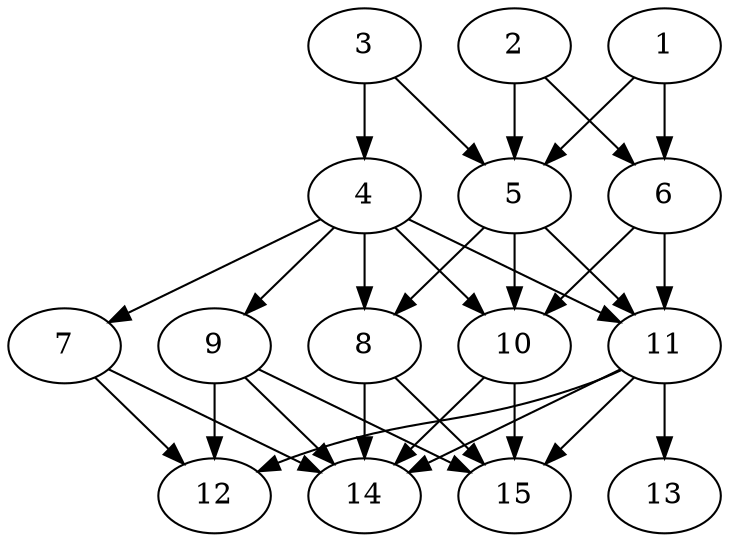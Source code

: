 // DAG automatically generated by daggen at Thu Oct  3 13:59:26 2019
// ./daggen --dot -n 15 --ccr 0.5 --fat 0.7 --regular 0.5 --density 0.9 --mindata 5242880 --maxdata 52428800 
digraph G {
  1 [size="24737792", alpha="0.20", expect_size="12368896"] 
  1 -> 5 [size ="12368896"]
  1 -> 6 [size ="12368896"]
  2 [size="97333248", alpha="0.10", expect_size="48666624"] 
  2 -> 5 [size ="48666624"]
  2 -> 6 [size ="48666624"]
  3 [size="75984896", alpha="0.01", expect_size="37992448"] 
  3 -> 4 [size ="37992448"]
  3 -> 5 [size ="37992448"]
  4 [size="31762432", alpha="0.17", expect_size="15881216"] 
  4 -> 7 [size ="15881216"]
  4 -> 8 [size ="15881216"]
  4 -> 9 [size ="15881216"]
  4 -> 10 [size ="15881216"]
  4 -> 11 [size ="15881216"]
  5 [size="68106240", alpha="0.06", expect_size="34053120"] 
  5 -> 8 [size ="34053120"]
  5 -> 10 [size ="34053120"]
  5 -> 11 [size ="34053120"]
  6 [size="87267328", alpha="0.08", expect_size="43633664"] 
  6 -> 10 [size ="43633664"]
  6 -> 11 [size ="43633664"]
  7 [size="71925760", alpha="0.11", expect_size="35962880"] 
  7 -> 12 [size ="35962880"]
  7 -> 14 [size ="35962880"]
  8 [size="30679040", alpha="0.09", expect_size="15339520"] 
  8 -> 14 [size ="15339520"]
  8 -> 15 [size ="15339520"]
  9 [size="16914432", alpha="0.09", expect_size="8457216"] 
  9 -> 12 [size ="8457216"]
  9 -> 14 [size ="8457216"]
  9 -> 15 [size ="8457216"]
  10 [size="32538624", alpha="0.16", expect_size="16269312"] 
  10 -> 14 [size ="16269312"]
  10 -> 15 [size ="16269312"]
  11 [size="91389952", alpha="0.19", expect_size="45694976"] 
  11 -> 12 [size ="45694976"]
  11 -> 13 [size ="45694976"]
  11 -> 14 [size ="45694976"]
  11 -> 15 [size ="45694976"]
  12 [size="90451968", alpha="0.02", expect_size="45225984"] 
  13 [size="41295872", alpha="0.02", expect_size="20647936"] 
  14 [size="47357952", alpha="0.07", expect_size="23678976"] 
  15 [size="32802816", alpha="0.09", expect_size="16401408"] 
}
